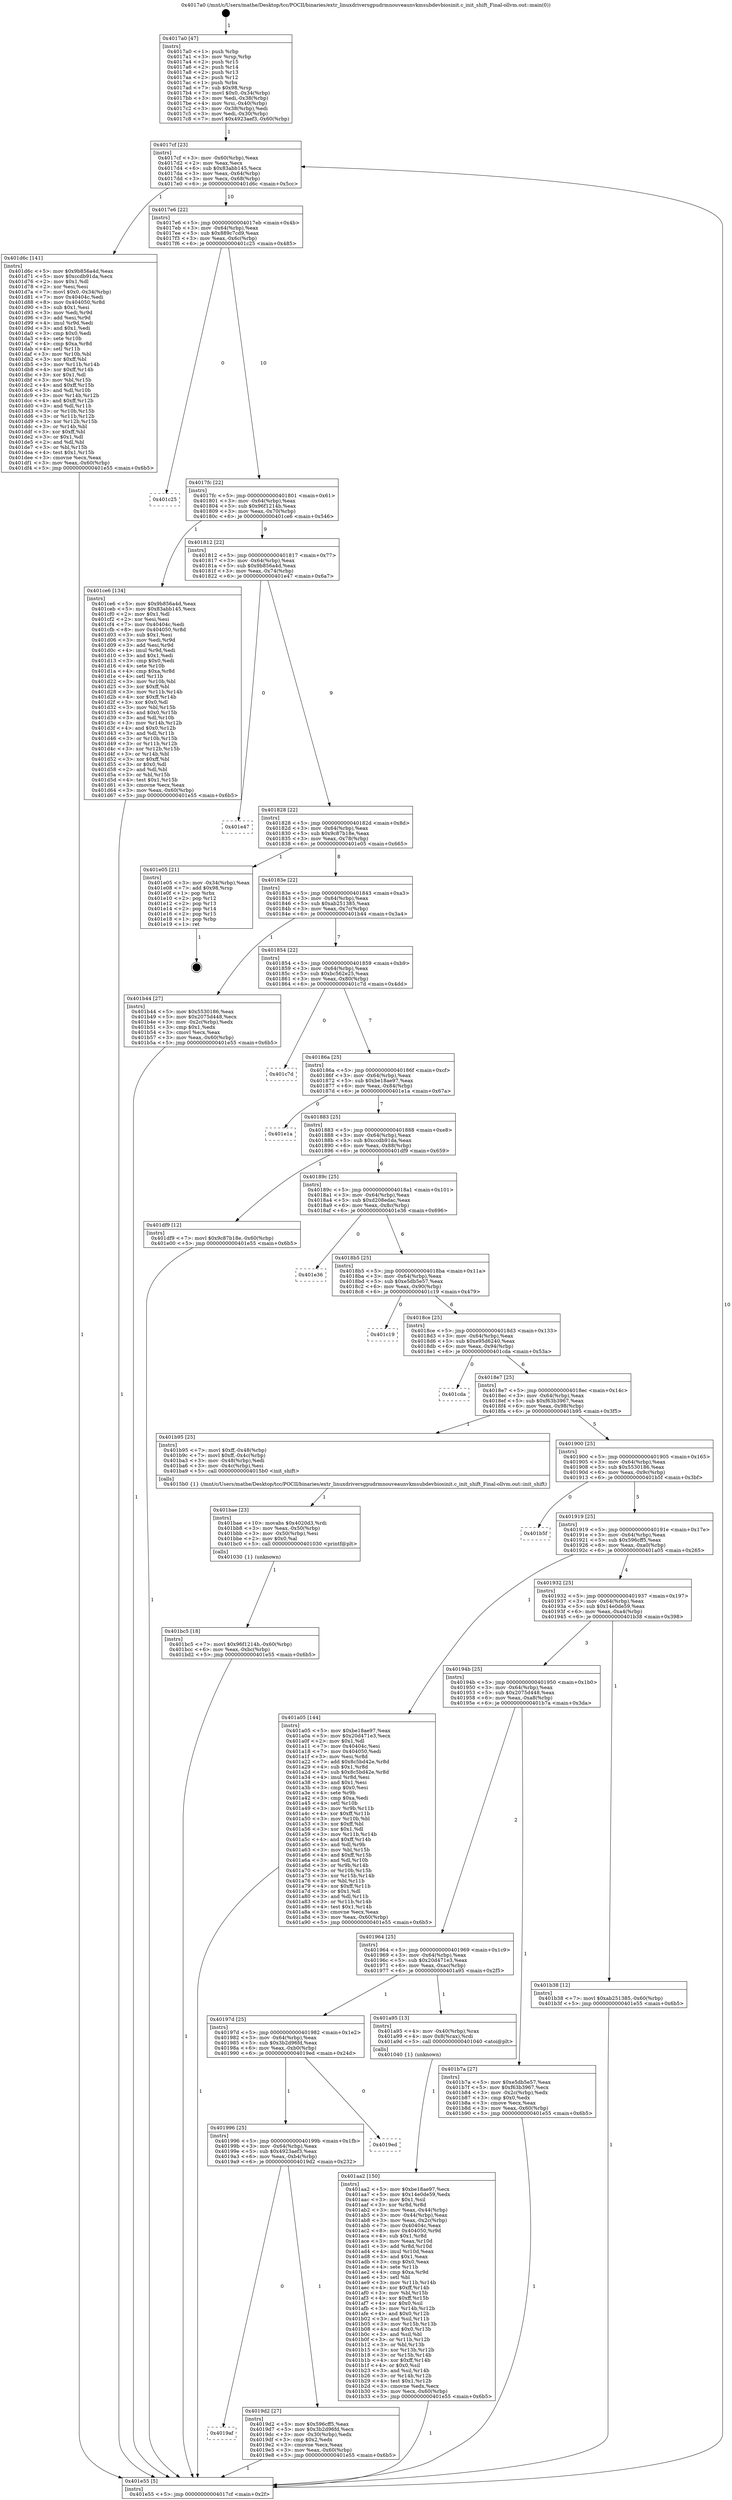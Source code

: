digraph "0x4017a0" {
  label = "0x4017a0 (/mnt/c/Users/mathe/Desktop/tcc/POCII/binaries/extr_linuxdriversgpudrmnouveaunvkmsubdevbiosinit.c_init_shift_Final-ollvm.out::main(0))"
  labelloc = "t"
  node[shape=record]

  Entry [label="",width=0.3,height=0.3,shape=circle,fillcolor=black,style=filled]
  "0x4017cf" [label="{
     0x4017cf [23]\l
     | [instrs]\l
     &nbsp;&nbsp;0x4017cf \<+3\>: mov -0x60(%rbp),%eax\l
     &nbsp;&nbsp;0x4017d2 \<+2\>: mov %eax,%ecx\l
     &nbsp;&nbsp;0x4017d4 \<+6\>: sub $0x83abb145,%ecx\l
     &nbsp;&nbsp;0x4017da \<+3\>: mov %eax,-0x64(%rbp)\l
     &nbsp;&nbsp;0x4017dd \<+3\>: mov %ecx,-0x68(%rbp)\l
     &nbsp;&nbsp;0x4017e0 \<+6\>: je 0000000000401d6c \<main+0x5cc\>\l
  }"]
  "0x401d6c" [label="{
     0x401d6c [141]\l
     | [instrs]\l
     &nbsp;&nbsp;0x401d6c \<+5\>: mov $0x9b856a4d,%eax\l
     &nbsp;&nbsp;0x401d71 \<+5\>: mov $0xccdb91da,%ecx\l
     &nbsp;&nbsp;0x401d76 \<+2\>: mov $0x1,%dl\l
     &nbsp;&nbsp;0x401d78 \<+2\>: xor %esi,%esi\l
     &nbsp;&nbsp;0x401d7a \<+7\>: movl $0x0,-0x34(%rbp)\l
     &nbsp;&nbsp;0x401d81 \<+7\>: mov 0x40404c,%edi\l
     &nbsp;&nbsp;0x401d88 \<+8\>: mov 0x404050,%r8d\l
     &nbsp;&nbsp;0x401d90 \<+3\>: sub $0x1,%esi\l
     &nbsp;&nbsp;0x401d93 \<+3\>: mov %edi,%r9d\l
     &nbsp;&nbsp;0x401d96 \<+3\>: add %esi,%r9d\l
     &nbsp;&nbsp;0x401d99 \<+4\>: imul %r9d,%edi\l
     &nbsp;&nbsp;0x401d9d \<+3\>: and $0x1,%edi\l
     &nbsp;&nbsp;0x401da0 \<+3\>: cmp $0x0,%edi\l
     &nbsp;&nbsp;0x401da3 \<+4\>: sete %r10b\l
     &nbsp;&nbsp;0x401da7 \<+4\>: cmp $0xa,%r8d\l
     &nbsp;&nbsp;0x401dab \<+4\>: setl %r11b\l
     &nbsp;&nbsp;0x401daf \<+3\>: mov %r10b,%bl\l
     &nbsp;&nbsp;0x401db2 \<+3\>: xor $0xff,%bl\l
     &nbsp;&nbsp;0x401db5 \<+3\>: mov %r11b,%r14b\l
     &nbsp;&nbsp;0x401db8 \<+4\>: xor $0xff,%r14b\l
     &nbsp;&nbsp;0x401dbc \<+3\>: xor $0x1,%dl\l
     &nbsp;&nbsp;0x401dbf \<+3\>: mov %bl,%r15b\l
     &nbsp;&nbsp;0x401dc2 \<+4\>: and $0xff,%r15b\l
     &nbsp;&nbsp;0x401dc6 \<+3\>: and %dl,%r10b\l
     &nbsp;&nbsp;0x401dc9 \<+3\>: mov %r14b,%r12b\l
     &nbsp;&nbsp;0x401dcc \<+4\>: and $0xff,%r12b\l
     &nbsp;&nbsp;0x401dd0 \<+3\>: and %dl,%r11b\l
     &nbsp;&nbsp;0x401dd3 \<+3\>: or %r10b,%r15b\l
     &nbsp;&nbsp;0x401dd6 \<+3\>: or %r11b,%r12b\l
     &nbsp;&nbsp;0x401dd9 \<+3\>: xor %r12b,%r15b\l
     &nbsp;&nbsp;0x401ddc \<+3\>: or %r14b,%bl\l
     &nbsp;&nbsp;0x401ddf \<+3\>: xor $0xff,%bl\l
     &nbsp;&nbsp;0x401de2 \<+3\>: or $0x1,%dl\l
     &nbsp;&nbsp;0x401de5 \<+2\>: and %dl,%bl\l
     &nbsp;&nbsp;0x401de7 \<+3\>: or %bl,%r15b\l
     &nbsp;&nbsp;0x401dea \<+4\>: test $0x1,%r15b\l
     &nbsp;&nbsp;0x401dee \<+3\>: cmovne %ecx,%eax\l
     &nbsp;&nbsp;0x401df1 \<+3\>: mov %eax,-0x60(%rbp)\l
     &nbsp;&nbsp;0x401df4 \<+5\>: jmp 0000000000401e55 \<main+0x6b5\>\l
  }"]
  "0x4017e6" [label="{
     0x4017e6 [22]\l
     | [instrs]\l
     &nbsp;&nbsp;0x4017e6 \<+5\>: jmp 00000000004017eb \<main+0x4b\>\l
     &nbsp;&nbsp;0x4017eb \<+3\>: mov -0x64(%rbp),%eax\l
     &nbsp;&nbsp;0x4017ee \<+5\>: sub $0x889c7cd9,%eax\l
     &nbsp;&nbsp;0x4017f3 \<+3\>: mov %eax,-0x6c(%rbp)\l
     &nbsp;&nbsp;0x4017f6 \<+6\>: je 0000000000401c25 \<main+0x485\>\l
  }"]
  Exit [label="",width=0.3,height=0.3,shape=circle,fillcolor=black,style=filled,peripheries=2]
  "0x401c25" [label="{
     0x401c25\l
  }", style=dashed]
  "0x4017fc" [label="{
     0x4017fc [22]\l
     | [instrs]\l
     &nbsp;&nbsp;0x4017fc \<+5\>: jmp 0000000000401801 \<main+0x61\>\l
     &nbsp;&nbsp;0x401801 \<+3\>: mov -0x64(%rbp),%eax\l
     &nbsp;&nbsp;0x401804 \<+5\>: sub $0x96f1214b,%eax\l
     &nbsp;&nbsp;0x401809 \<+3\>: mov %eax,-0x70(%rbp)\l
     &nbsp;&nbsp;0x40180c \<+6\>: je 0000000000401ce6 \<main+0x546\>\l
  }"]
  "0x401bc5" [label="{
     0x401bc5 [18]\l
     | [instrs]\l
     &nbsp;&nbsp;0x401bc5 \<+7\>: movl $0x96f1214b,-0x60(%rbp)\l
     &nbsp;&nbsp;0x401bcc \<+6\>: mov %eax,-0xbc(%rbp)\l
     &nbsp;&nbsp;0x401bd2 \<+5\>: jmp 0000000000401e55 \<main+0x6b5\>\l
  }"]
  "0x401ce6" [label="{
     0x401ce6 [134]\l
     | [instrs]\l
     &nbsp;&nbsp;0x401ce6 \<+5\>: mov $0x9b856a4d,%eax\l
     &nbsp;&nbsp;0x401ceb \<+5\>: mov $0x83abb145,%ecx\l
     &nbsp;&nbsp;0x401cf0 \<+2\>: mov $0x1,%dl\l
     &nbsp;&nbsp;0x401cf2 \<+2\>: xor %esi,%esi\l
     &nbsp;&nbsp;0x401cf4 \<+7\>: mov 0x40404c,%edi\l
     &nbsp;&nbsp;0x401cfb \<+8\>: mov 0x404050,%r8d\l
     &nbsp;&nbsp;0x401d03 \<+3\>: sub $0x1,%esi\l
     &nbsp;&nbsp;0x401d06 \<+3\>: mov %edi,%r9d\l
     &nbsp;&nbsp;0x401d09 \<+3\>: add %esi,%r9d\l
     &nbsp;&nbsp;0x401d0c \<+4\>: imul %r9d,%edi\l
     &nbsp;&nbsp;0x401d10 \<+3\>: and $0x1,%edi\l
     &nbsp;&nbsp;0x401d13 \<+3\>: cmp $0x0,%edi\l
     &nbsp;&nbsp;0x401d16 \<+4\>: sete %r10b\l
     &nbsp;&nbsp;0x401d1a \<+4\>: cmp $0xa,%r8d\l
     &nbsp;&nbsp;0x401d1e \<+4\>: setl %r11b\l
     &nbsp;&nbsp;0x401d22 \<+3\>: mov %r10b,%bl\l
     &nbsp;&nbsp;0x401d25 \<+3\>: xor $0xff,%bl\l
     &nbsp;&nbsp;0x401d28 \<+3\>: mov %r11b,%r14b\l
     &nbsp;&nbsp;0x401d2b \<+4\>: xor $0xff,%r14b\l
     &nbsp;&nbsp;0x401d2f \<+3\>: xor $0x0,%dl\l
     &nbsp;&nbsp;0x401d32 \<+3\>: mov %bl,%r15b\l
     &nbsp;&nbsp;0x401d35 \<+4\>: and $0x0,%r15b\l
     &nbsp;&nbsp;0x401d39 \<+3\>: and %dl,%r10b\l
     &nbsp;&nbsp;0x401d3c \<+3\>: mov %r14b,%r12b\l
     &nbsp;&nbsp;0x401d3f \<+4\>: and $0x0,%r12b\l
     &nbsp;&nbsp;0x401d43 \<+3\>: and %dl,%r11b\l
     &nbsp;&nbsp;0x401d46 \<+3\>: or %r10b,%r15b\l
     &nbsp;&nbsp;0x401d49 \<+3\>: or %r11b,%r12b\l
     &nbsp;&nbsp;0x401d4c \<+3\>: xor %r12b,%r15b\l
     &nbsp;&nbsp;0x401d4f \<+3\>: or %r14b,%bl\l
     &nbsp;&nbsp;0x401d52 \<+3\>: xor $0xff,%bl\l
     &nbsp;&nbsp;0x401d55 \<+3\>: or $0x0,%dl\l
     &nbsp;&nbsp;0x401d58 \<+2\>: and %dl,%bl\l
     &nbsp;&nbsp;0x401d5a \<+3\>: or %bl,%r15b\l
     &nbsp;&nbsp;0x401d5d \<+4\>: test $0x1,%r15b\l
     &nbsp;&nbsp;0x401d61 \<+3\>: cmovne %ecx,%eax\l
     &nbsp;&nbsp;0x401d64 \<+3\>: mov %eax,-0x60(%rbp)\l
     &nbsp;&nbsp;0x401d67 \<+5\>: jmp 0000000000401e55 \<main+0x6b5\>\l
  }"]
  "0x401812" [label="{
     0x401812 [22]\l
     | [instrs]\l
     &nbsp;&nbsp;0x401812 \<+5\>: jmp 0000000000401817 \<main+0x77\>\l
     &nbsp;&nbsp;0x401817 \<+3\>: mov -0x64(%rbp),%eax\l
     &nbsp;&nbsp;0x40181a \<+5\>: sub $0x9b856a4d,%eax\l
     &nbsp;&nbsp;0x40181f \<+3\>: mov %eax,-0x74(%rbp)\l
     &nbsp;&nbsp;0x401822 \<+6\>: je 0000000000401e47 \<main+0x6a7\>\l
  }"]
  "0x401bae" [label="{
     0x401bae [23]\l
     | [instrs]\l
     &nbsp;&nbsp;0x401bae \<+10\>: movabs $0x4020d3,%rdi\l
     &nbsp;&nbsp;0x401bb8 \<+3\>: mov %eax,-0x50(%rbp)\l
     &nbsp;&nbsp;0x401bbb \<+3\>: mov -0x50(%rbp),%esi\l
     &nbsp;&nbsp;0x401bbe \<+2\>: mov $0x0,%al\l
     &nbsp;&nbsp;0x401bc0 \<+5\>: call 0000000000401030 \<printf@plt\>\l
     | [calls]\l
     &nbsp;&nbsp;0x401030 \{1\} (unknown)\l
  }"]
  "0x401e47" [label="{
     0x401e47\l
  }", style=dashed]
  "0x401828" [label="{
     0x401828 [22]\l
     | [instrs]\l
     &nbsp;&nbsp;0x401828 \<+5\>: jmp 000000000040182d \<main+0x8d\>\l
     &nbsp;&nbsp;0x40182d \<+3\>: mov -0x64(%rbp),%eax\l
     &nbsp;&nbsp;0x401830 \<+5\>: sub $0x9c87b18e,%eax\l
     &nbsp;&nbsp;0x401835 \<+3\>: mov %eax,-0x78(%rbp)\l
     &nbsp;&nbsp;0x401838 \<+6\>: je 0000000000401e05 \<main+0x665\>\l
  }"]
  "0x401aa2" [label="{
     0x401aa2 [150]\l
     | [instrs]\l
     &nbsp;&nbsp;0x401aa2 \<+5\>: mov $0xbe18ae97,%ecx\l
     &nbsp;&nbsp;0x401aa7 \<+5\>: mov $0x14e0de59,%edx\l
     &nbsp;&nbsp;0x401aac \<+3\>: mov $0x1,%sil\l
     &nbsp;&nbsp;0x401aaf \<+3\>: xor %r8d,%r8d\l
     &nbsp;&nbsp;0x401ab2 \<+3\>: mov %eax,-0x44(%rbp)\l
     &nbsp;&nbsp;0x401ab5 \<+3\>: mov -0x44(%rbp),%eax\l
     &nbsp;&nbsp;0x401ab8 \<+3\>: mov %eax,-0x2c(%rbp)\l
     &nbsp;&nbsp;0x401abb \<+7\>: mov 0x40404c,%eax\l
     &nbsp;&nbsp;0x401ac2 \<+8\>: mov 0x404050,%r9d\l
     &nbsp;&nbsp;0x401aca \<+4\>: sub $0x1,%r8d\l
     &nbsp;&nbsp;0x401ace \<+3\>: mov %eax,%r10d\l
     &nbsp;&nbsp;0x401ad1 \<+3\>: add %r8d,%r10d\l
     &nbsp;&nbsp;0x401ad4 \<+4\>: imul %r10d,%eax\l
     &nbsp;&nbsp;0x401ad8 \<+3\>: and $0x1,%eax\l
     &nbsp;&nbsp;0x401adb \<+3\>: cmp $0x0,%eax\l
     &nbsp;&nbsp;0x401ade \<+4\>: sete %r11b\l
     &nbsp;&nbsp;0x401ae2 \<+4\>: cmp $0xa,%r9d\l
     &nbsp;&nbsp;0x401ae6 \<+3\>: setl %bl\l
     &nbsp;&nbsp;0x401ae9 \<+3\>: mov %r11b,%r14b\l
     &nbsp;&nbsp;0x401aec \<+4\>: xor $0xff,%r14b\l
     &nbsp;&nbsp;0x401af0 \<+3\>: mov %bl,%r15b\l
     &nbsp;&nbsp;0x401af3 \<+4\>: xor $0xff,%r15b\l
     &nbsp;&nbsp;0x401af7 \<+4\>: xor $0x0,%sil\l
     &nbsp;&nbsp;0x401afb \<+3\>: mov %r14b,%r12b\l
     &nbsp;&nbsp;0x401afe \<+4\>: and $0x0,%r12b\l
     &nbsp;&nbsp;0x401b02 \<+3\>: and %sil,%r11b\l
     &nbsp;&nbsp;0x401b05 \<+3\>: mov %r15b,%r13b\l
     &nbsp;&nbsp;0x401b08 \<+4\>: and $0x0,%r13b\l
     &nbsp;&nbsp;0x401b0c \<+3\>: and %sil,%bl\l
     &nbsp;&nbsp;0x401b0f \<+3\>: or %r11b,%r12b\l
     &nbsp;&nbsp;0x401b12 \<+3\>: or %bl,%r13b\l
     &nbsp;&nbsp;0x401b15 \<+3\>: xor %r13b,%r12b\l
     &nbsp;&nbsp;0x401b18 \<+3\>: or %r15b,%r14b\l
     &nbsp;&nbsp;0x401b1b \<+4\>: xor $0xff,%r14b\l
     &nbsp;&nbsp;0x401b1f \<+4\>: or $0x0,%sil\l
     &nbsp;&nbsp;0x401b23 \<+3\>: and %sil,%r14b\l
     &nbsp;&nbsp;0x401b26 \<+3\>: or %r14b,%r12b\l
     &nbsp;&nbsp;0x401b29 \<+4\>: test $0x1,%r12b\l
     &nbsp;&nbsp;0x401b2d \<+3\>: cmovne %edx,%ecx\l
     &nbsp;&nbsp;0x401b30 \<+3\>: mov %ecx,-0x60(%rbp)\l
     &nbsp;&nbsp;0x401b33 \<+5\>: jmp 0000000000401e55 \<main+0x6b5\>\l
  }"]
  "0x401e05" [label="{
     0x401e05 [21]\l
     | [instrs]\l
     &nbsp;&nbsp;0x401e05 \<+3\>: mov -0x34(%rbp),%eax\l
     &nbsp;&nbsp;0x401e08 \<+7\>: add $0x98,%rsp\l
     &nbsp;&nbsp;0x401e0f \<+1\>: pop %rbx\l
     &nbsp;&nbsp;0x401e10 \<+2\>: pop %r12\l
     &nbsp;&nbsp;0x401e12 \<+2\>: pop %r13\l
     &nbsp;&nbsp;0x401e14 \<+2\>: pop %r14\l
     &nbsp;&nbsp;0x401e16 \<+2\>: pop %r15\l
     &nbsp;&nbsp;0x401e18 \<+1\>: pop %rbp\l
     &nbsp;&nbsp;0x401e19 \<+1\>: ret\l
  }"]
  "0x40183e" [label="{
     0x40183e [22]\l
     | [instrs]\l
     &nbsp;&nbsp;0x40183e \<+5\>: jmp 0000000000401843 \<main+0xa3\>\l
     &nbsp;&nbsp;0x401843 \<+3\>: mov -0x64(%rbp),%eax\l
     &nbsp;&nbsp;0x401846 \<+5\>: sub $0xab251385,%eax\l
     &nbsp;&nbsp;0x40184b \<+3\>: mov %eax,-0x7c(%rbp)\l
     &nbsp;&nbsp;0x40184e \<+6\>: je 0000000000401b44 \<main+0x3a4\>\l
  }"]
  "0x4017a0" [label="{
     0x4017a0 [47]\l
     | [instrs]\l
     &nbsp;&nbsp;0x4017a0 \<+1\>: push %rbp\l
     &nbsp;&nbsp;0x4017a1 \<+3\>: mov %rsp,%rbp\l
     &nbsp;&nbsp;0x4017a4 \<+2\>: push %r15\l
     &nbsp;&nbsp;0x4017a6 \<+2\>: push %r14\l
     &nbsp;&nbsp;0x4017a8 \<+2\>: push %r13\l
     &nbsp;&nbsp;0x4017aa \<+2\>: push %r12\l
     &nbsp;&nbsp;0x4017ac \<+1\>: push %rbx\l
     &nbsp;&nbsp;0x4017ad \<+7\>: sub $0x98,%rsp\l
     &nbsp;&nbsp;0x4017b4 \<+7\>: movl $0x0,-0x34(%rbp)\l
     &nbsp;&nbsp;0x4017bb \<+3\>: mov %edi,-0x38(%rbp)\l
     &nbsp;&nbsp;0x4017be \<+4\>: mov %rsi,-0x40(%rbp)\l
     &nbsp;&nbsp;0x4017c2 \<+3\>: mov -0x38(%rbp),%edi\l
     &nbsp;&nbsp;0x4017c5 \<+3\>: mov %edi,-0x30(%rbp)\l
     &nbsp;&nbsp;0x4017c8 \<+7\>: movl $0x4923aef3,-0x60(%rbp)\l
  }"]
  "0x401b44" [label="{
     0x401b44 [27]\l
     | [instrs]\l
     &nbsp;&nbsp;0x401b44 \<+5\>: mov $0x5530186,%eax\l
     &nbsp;&nbsp;0x401b49 \<+5\>: mov $0x2075d448,%ecx\l
     &nbsp;&nbsp;0x401b4e \<+3\>: mov -0x2c(%rbp),%edx\l
     &nbsp;&nbsp;0x401b51 \<+3\>: cmp $0x1,%edx\l
     &nbsp;&nbsp;0x401b54 \<+3\>: cmovl %ecx,%eax\l
     &nbsp;&nbsp;0x401b57 \<+3\>: mov %eax,-0x60(%rbp)\l
     &nbsp;&nbsp;0x401b5a \<+5\>: jmp 0000000000401e55 \<main+0x6b5\>\l
  }"]
  "0x401854" [label="{
     0x401854 [22]\l
     | [instrs]\l
     &nbsp;&nbsp;0x401854 \<+5\>: jmp 0000000000401859 \<main+0xb9\>\l
     &nbsp;&nbsp;0x401859 \<+3\>: mov -0x64(%rbp),%eax\l
     &nbsp;&nbsp;0x40185c \<+5\>: sub $0xbc562e25,%eax\l
     &nbsp;&nbsp;0x401861 \<+3\>: mov %eax,-0x80(%rbp)\l
     &nbsp;&nbsp;0x401864 \<+6\>: je 0000000000401c7d \<main+0x4dd\>\l
  }"]
  "0x401e55" [label="{
     0x401e55 [5]\l
     | [instrs]\l
     &nbsp;&nbsp;0x401e55 \<+5\>: jmp 00000000004017cf \<main+0x2f\>\l
  }"]
  "0x401c7d" [label="{
     0x401c7d\l
  }", style=dashed]
  "0x40186a" [label="{
     0x40186a [25]\l
     | [instrs]\l
     &nbsp;&nbsp;0x40186a \<+5\>: jmp 000000000040186f \<main+0xcf\>\l
     &nbsp;&nbsp;0x40186f \<+3\>: mov -0x64(%rbp),%eax\l
     &nbsp;&nbsp;0x401872 \<+5\>: sub $0xbe18ae97,%eax\l
     &nbsp;&nbsp;0x401877 \<+6\>: mov %eax,-0x84(%rbp)\l
     &nbsp;&nbsp;0x40187d \<+6\>: je 0000000000401e1a \<main+0x67a\>\l
  }"]
  "0x4019af" [label="{
     0x4019af\l
  }", style=dashed]
  "0x401e1a" [label="{
     0x401e1a\l
  }", style=dashed]
  "0x401883" [label="{
     0x401883 [25]\l
     | [instrs]\l
     &nbsp;&nbsp;0x401883 \<+5\>: jmp 0000000000401888 \<main+0xe8\>\l
     &nbsp;&nbsp;0x401888 \<+3\>: mov -0x64(%rbp),%eax\l
     &nbsp;&nbsp;0x40188b \<+5\>: sub $0xccdb91da,%eax\l
     &nbsp;&nbsp;0x401890 \<+6\>: mov %eax,-0x88(%rbp)\l
     &nbsp;&nbsp;0x401896 \<+6\>: je 0000000000401df9 \<main+0x659\>\l
  }"]
  "0x4019d2" [label="{
     0x4019d2 [27]\l
     | [instrs]\l
     &nbsp;&nbsp;0x4019d2 \<+5\>: mov $0x596cff5,%eax\l
     &nbsp;&nbsp;0x4019d7 \<+5\>: mov $0x3b2d96fd,%ecx\l
     &nbsp;&nbsp;0x4019dc \<+3\>: mov -0x30(%rbp),%edx\l
     &nbsp;&nbsp;0x4019df \<+3\>: cmp $0x2,%edx\l
     &nbsp;&nbsp;0x4019e2 \<+3\>: cmovne %ecx,%eax\l
     &nbsp;&nbsp;0x4019e5 \<+3\>: mov %eax,-0x60(%rbp)\l
     &nbsp;&nbsp;0x4019e8 \<+5\>: jmp 0000000000401e55 \<main+0x6b5\>\l
  }"]
  "0x401df9" [label="{
     0x401df9 [12]\l
     | [instrs]\l
     &nbsp;&nbsp;0x401df9 \<+7\>: movl $0x9c87b18e,-0x60(%rbp)\l
     &nbsp;&nbsp;0x401e00 \<+5\>: jmp 0000000000401e55 \<main+0x6b5\>\l
  }"]
  "0x40189c" [label="{
     0x40189c [25]\l
     | [instrs]\l
     &nbsp;&nbsp;0x40189c \<+5\>: jmp 00000000004018a1 \<main+0x101\>\l
     &nbsp;&nbsp;0x4018a1 \<+3\>: mov -0x64(%rbp),%eax\l
     &nbsp;&nbsp;0x4018a4 \<+5\>: sub $0xd208edac,%eax\l
     &nbsp;&nbsp;0x4018a9 \<+6\>: mov %eax,-0x8c(%rbp)\l
     &nbsp;&nbsp;0x4018af \<+6\>: je 0000000000401e36 \<main+0x696\>\l
  }"]
  "0x401996" [label="{
     0x401996 [25]\l
     | [instrs]\l
     &nbsp;&nbsp;0x401996 \<+5\>: jmp 000000000040199b \<main+0x1fb\>\l
     &nbsp;&nbsp;0x40199b \<+3\>: mov -0x64(%rbp),%eax\l
     &nbsp;&nbsp;0x40199e \<+5\>: sub $0x4923aef3,%eax\l
     &nbsp;&nbsp;0x4019a3 \<+6\>: mov %eax,-0xb4(%rbp)\l
     &nbsp;&nbsp;0x4019a9 \<+6\>: je 00000000004019d2 \<main+0x232\>\l
  }"]
  "0x401e36" [label="{
     0x401e36\l
  }", style=dashed]
  "0x4018b5" [label="{
     0x4018b5 [25]\l
     | [instrs]\l
     &nbsp;&nbsp;0x4018b5 \<+5\>: jmp 00000000004018ba \<main+0x11a\>\l
     &nbsp;&nbsp;0x4018ba \<+3\>: mov -0x64(%rbp),%eax\l
     &nbsp;&nbsp;0x4018bd \<+5\>: sub $0xe5db5e57,%eax\l
     &nbsp;&nbsp;0x4018c2 \<+6\>: mov %eax,-0x90(%rbp)\l
     &nbsp;&nbsp;0x4018c8 \<+6\>: je 0000000000401c19 \<main+0x479\>\l
  }"]
  "0x4019ed" [label="{
     0x4019ed\l
  }", style=dashed]
  "0x401c19" [label="{
     0x401c19\l
  }", style=dashed]
  "0x4018ce" [label="{
     0x4018ce [25]\l
     | [instrs]\l
     &nbsp;&nbsp;0x4018ce \<+5\>: jmp 00000000004018d3 \<main+0x133\>\l
     &nbsp;&nbsp;0x4018d3 \<+3\>: mov -0x64(%rbp),%eax\l
     &nbsp;&nbsp;0x4018d6 \<+5\>: sub $0xe95d6240,%eax\l
     &nbsp;&nbsp;0x4018db \<+6\>: mov %eax,-0x94(%rbp)\l
     &nbsp;&nbsp;0x4018e1 \<+6\>: je 0000000000401cda \<main+0x53a\>\l
  }"]
  "0x40197d" [label="{
     0x40197d [25]\l
     | [instrs]\l
     &nbsp;&nbsp;0x40197d \<+5\>: jmp 0000000000401982 \<main+0x1e2\>\l
     &nbsp;&nbsp;0x401982 \<+3\>: mov -0x64(%rbp),%eax\l
     &nbsp;&nbsp;0x401985 \<+5\>: sub $0x3b2d96fd,%eax\l
     &nbsp;&nbsp;0x40198a \<+6\>: mov %eax,-0xb0(%rbp)\l
     &nbsp;&nbsp;0x401990 \<+6\>: je 00000000004019ed \<main+0x24d\>\l
  }"]
  "0x401cda" [label="{
     0x401cda\l
  }", style=dashed]
  "0x4018e7" [label="{
     0x4018e7 [25]\l
     | [instrs]\l
     &nbsp;&nbsp;0x4018e7 \<+5\>: jmp 00000000004018ec \<main+0x14c\>\l
     &nbsp;&nbsp;0x4018ec \<+3\>: mov -0x64(%rbp),%eax\l
     &nbsp;&nbsp;0x4018ef \<+5\>: sub $0xf63b3967,%eax\l
     &nbsp;&nbsp;0x4018f4 \<+6\>: mov %eax,-0x98(%rbp)\l
     &nbsp;&nbsp;0x4018fa \<+6\>: je 0000000000401b95 \<main+0x3f5\>\l
  }"]
  "0x401a95" [label="{
     0x401a95 [13]\l
     | [instrs]\l
     &nbsp;&nbsp;0x401a95 \<+4\>: mov -0x40(%rbp),%rax\l
     &nbsp;&nbsp;0x401a99 \<+4\>: mov 0x8(%rax),%rdi\l
     &nbsp;&nbsp;0x401a9d \<+5\>: call 0000000000401040 \<atoi@plt\>\l
     | [calls]\l
     &nbsp;&nbsp;0x401040 \{1\} (unknown)\l
  }"]
  "0x401b95" [label="{
     0x401b95 [25]\l
     | [instrs]\l
     &nbsp;&nbsp;0x401b95 \<+7\>: movl $0xff,-0x48(%rbp)\l
     &nbsp;&nbsp;0x401b9c \<+7\>: movl $0xff,-0x4c(%rbp)\l
     &nbsp;&nbsp;0x401ba3 \<+3\>: mov -0x48(%rbp),%edi\l
     &nbsp;&nbsp;0x401ba6 \<+3\>: mov -0x4c(%rbp),%esi\l
     &nbsp;&nbsp;0x401ba9 \<+5\>: call 00000000004015b0 \<init_shift\>\l
     | [calls]\l
     &nbsp;&nbsp;0x4015b0 \{1\} (/mnt/c/Users/mathe/Desktop/tcc/POCII/binaries/extr_linuxdriversgpudrmnouveaunvkmsubdevbiosinit.c_init_shift_Final-ollvm.out::init_shift)\l
  }"]
  "0x401900" [label="{
     0x401900 [25]\l
     | [instrs]\l
     &nbsp;&nbsp;0x401900 \<+5\>: jmp 0000000000401905 \<main+0x165\>\l
     &nbsp;&nbsp;0x401905 \<+3\>: mov -0x64(%rbp),%eax\l
     &nbsp;&nbsp;0x401908 \<+5\>: sub $0x5530186,%eax\l
     &nbsp;&nbsp;0x40190d \<+6\>: mov %eax,-0x9c(%rbp)\l
     &nbsp;&nbsp;0x401913 \<+6\>: je 0000000000401b5f \<main+0x3bf\>\l
  }"]
  "0x401964" [label="{
     0x401964 [25]\l
     | [instrs]\l
     &nbsp;&nbsp;0x401964 \<+5\>: jmp 0000000000401969 \<main+0x1c9\>\l
     &nbsp;&nbsp;0x401969 \<+3\>: mov -0x64(%rbp),%eax\l
     &nbsp;&nbsp;0x40196c \<+5\>: sub $0x20d471e3,%eax\l
     &nbsp;&nbsp;0x401971 \<+6\>: mov %eax,-0xac(%rbp)\l
     &nbsp;&nbsp;0x401977 \<+6\>: je 0000000000401a95 \<main+0x2f5\>\l
  }"]
  "0x401b5f" [label="{
     0x401b5f\l
  }", style=dashed]
  "0x401919" [label="{
     0x401919 [25]\l
     | [instrs]\l
     &nbsp;&nbsp;0x401919 \<+5\>: jmp 000000000040191e \<main+0x17e\>\l
     &nbsp;&nbsp;0x40191e \<+3\>: mov -0x64(%rbp),%eax\l
     &nbsp;&nbsp;0x401921 \<+5\>: sub $0x596cff5,%eax\l
     &nbsp;&nbsp;0x401926 \<+6\>: mov %eax,-0xa0(%rbp)\l
     &nbsp;&nbsp;0x40192c \<+6\>: je 0000000000401a05 \<main+0x265\>\l
  }"]
  "0x401b7a" [label="{
     0x401b7a [27]\l
     | [instrs]\l
     &nbsp;&nbsp;0x401b7a \<+5\>: mov $0xe5db5e57,%eax\l
     &nbsp;&nbsp;0x401b7f \<+5\>: mov $0xf63b3967,%ecx\l
     &nbsp;&nbsp;0x401b84 \<+3\>: mov -0x2c(%rbp),%edx\l
     &nbsp;&nbsp;0x401b87 \<+3\>: cmp $0x0,%edx\l
     &nbsp;&nbsp;0x401b8a \<+3\>: cmove %ecx,%eax\l
     &nbsp;&nbsp;0x401b8d \<+3\>: mov %eax,-0x60(%rbp)\l
     &nbsp;&nbsp;0x401b90 \<+5\>: jmp 0000000000401e55 \<main+0x6b5\>\l
  }"]
  "0x401a05" [label="{
     0x401a05 [144]\l
     | [instrs]\l
     &nbsp;&nbsp;0x401a05 \<+5\>: mov $0xbe18ae97,%eax\l
     &nbsp;&nbsp;0x401a0a \<+5\>: mov $0x20d471e3,%ecx\l
     &nbsp;&nbsp;0x401a0f \<+2\>: mov $0x1,%dl\l
     &nbsp;&nbsp;0x401a11 \<+7\>: mov 0x40404c,%esi\l
     &nbsp;&nbsp;0x401a18 \<+7\>: mov 0x404050,%edi\l
     &nbsp;&nbsp;0x401a1f \<+3\>: mov %esi,%r8d\l
     &nbsp;&nbsp;0x401a22 \<+7\>: add $0x8c5bd42e,%r8d\l
     &nbsp;&nbsp;0x401a29 \<+4\>: sub $0x1,%r8d\l
     &nbsp;&nbsp;0x401a2d \<+7\>: sub $0x8c5bd42e,%r8d\l
     &nbsp;&nbsp;0x401a34 \<+4\>: imul %r8d,%esi\l
     &nbsp;&nbsp;0x401a38 \<+3\>: and $0x1,%esi\l
     &nbsp;&nbsp;0x401a3b \<+3\>: cmp $0x0,%esi\l
     &nbsp;&nbsp;0x401a3e \<+4\>: sete %r9b\l
     &nbsp;&nbsp;0x401a42 \<+3\>: cmp $0xa,%edi\l
     &nbsp;&nbsp;0x401a45 \<+4\>: setl %r10b\l
     &nbsp;&nbsp;0x401a49 \<+3\>: mov %r9b,%r11b\l
     &nbsp;&nbsp;0x401a4c \<+4\>: xor $0xff,%r11b\l
     &nbsp;&nbsp;0x401a50 \<+3\>: mov %r10b,%bl\l
     &nbsp;&nbsp;0x401a53 \<+3\>: xor $0xff,%bl\l
     &nbsp;&nbsp;0x401a56 \<+3\>: xor $0x1,%dl\l
     &nbsp;&nbsp;0x401a59 \<+3\>: mov %r11b,%r14b\l
     &nbsp;&nbsp;0x401a5c \<+4\>: and $0xff,%r14b\l
     &nbsp;&nbsp;0x401a60 \<+3\>: and %dl,%r9b\l
     &nbsp;&nbsp;0x401a63 \<+3\>: mov %bl,%r15b\l
     &nbsp;&nbsp;0x401a66 \<+4\>: and $0xff,%r15b\l
     &nbsp;&nbsp;0x401a6a \<+3\>: and %dl,%r10b\l
     &nbsp;&nbsp;0x401a6d \<+3\>: or %r9b,%r14b\l
     &nbsp;&nbsp;0x401a70 \<+3\>: or %r10b,%r15b\l
     &nbsp;&nbsp;0x401a73 \<+3\>: xor %r15b,%r14b\l
     &nbsp;&nbsp;0x401a76 \<+3\>: or %bl,%r11b\l
     &nbsp;&nbsp;0x401a79 \<+4\>: xor $0xff,%r11b\l
     &nbsp;&nbsp;0x401a7d \<+3\>: or $0x1,%dl\l
     &nbsp;&nbsp;0x401a80 \<+3\>: and %dl,%r11b\l
     &nbsp;&nbsp;0x401a83 \<+3\>: or %r11b,%r14b\l
     &nbsp;&nbsp;0x401a86 \<+4\>: test $0x1,%r14b\l
     &nbsp;&nbsp;0x401a8a \<+3\>: cmovne %ecx,%eax\l
     &nbsp;&nbsp;0x401a8d \<+3\>: mov %eax,-0x60(%rbp)\l
     &nbsp;&nbsp;0x401a90 \<+5\>: jmp 0000000000401e55 \<main+0x6b5\>\l
  }"]
  "0x401932" [label="{
     0x401932 [25]\l
     | [instrs]\l
     &nbsp;&nbsp;0x401932 \<+5\>: jmp 0000000000401937 \<main+0x197\>\l
     &nbsp;&nbsp;0x401937 \<+3\>: mov -0x64(%rbp),%eax\l
     &nbsp;&nbsp;0x40193a \<+5\>: sub $0x14e0de59,%eax\l
     &nbsp;&nbsp;0x40193f \<+6\>: mov %eax,-0xa4(%rbp)\l
     &nbsp;&nbsp;0x401945 \<+6\>: je 0000000000401b38 \<main+0x398\>\l
  }"]
  "0x40194b" [label="{
     0x40194b [25]\l
     | [instrs]\l
     &nbsp;&nbsp;0x40194b \<+5\>: jmp 0000000000401950 \<main+0x1b0\>\l
     &nbsp;&nbsp;0x401950 \<+3\>: mov -0x64(%rbp),%eax\l
     &nbsp;&nbsp;0x401953 \<+5\>: sub $0x2075d448,%eax\l
     &nbsp;&nbsp;0x401958 \<+6\>: mov %eax,-0xa8(%rbp)\l
     &nbsp;&nbsp;0x40195e \<+6\>: je 0000000000401b7a \<main+0x3da\>\l
  }"]
  "0x401b38" [label="{
     0x401b38 [12]\l
     | [instrs]\l
     &nbsp;&nbsp;0x401b38 \<+7\>: movl $0xab251385,-0x60(%rbp)\l
     &nbsp;&nbsp;0x401b3f \<+5\>: jmp 0000000000401e55 \<main+0x6b5\>\l
  }"]
  Entry -> "0x4017a0" [label=" 1"]
  "0x4017cf" -> "0x401d6c" [label=" 1"]
  "0x4017cf" -> "0x4017e6" [label=" 10"]
  "0x401e05" -> Exit [label=" 1"]
  "0x4017e6" -> "0x401c25" [label=" 0"]
  "0x4017e6" -> "0x4017fc" [label=" 10"]
  "0x401df9" -> "0x401e55" [label=" 1"]
  "0x4017fc" -> "0x401ce6" [label=" 1"]
  "0x4017fc" -> "0x401812" [label=" 9"]
  "0x401d6c" -> "0x401e55" [label=" 1"]
  "0x401812" -> "0x401e47" [label=" 0"]
  "0x401812" -> "0x401828" [label=" 9"]
  "0x401ce6" -> "0x401e55" [label=" 1"]
  "0x401828" -> "0x401e05" [label=" 1"]
  "0x401828" -> "0x40183e" [label=" 8"]
  "0x401bc5" -> "0x401e55" [label=" 1"]
  "0x40183e" -> "0x401b44" [label=" 1"]
  "0x40183e" -> "0x401854" [label=" 7"]
  "0x401bae" -> "0x401bc5" [label=" 1"]
  "0x401854" -> "0x401c7d" [label=" 0"]
  "0x401854" -> "0x40186a" [label=" 7"]
  "0x401b95" -> "0x401bae" [label=" 1"]
  "0x40186a" -> "0x401e1a" [label=" 0"]
  "0x40186a" -> "0x401883" [label=" 7"]
  "0x401b7a" -> "0x401e55" [label=" 1"]
  "0x401883" -> "0x401df9" [label=" 1"]
  "0x401883" -> "0x40189c" [label=" 6"]
  "0x401b44" -> "0x401e55" [label=" 1"]
  "0x40189c" -> "0x401e36" [label=" 0"]
  "0x40189c" -> "0x4018b5" [label=" 6"]
  "0x401aa2" -> "0x401e55" [label=" 1"]
  "0x4018b5" -> "0x401c19" [label=" 0"]
  "0x4018b5" -> "0x4018ce" [label=" 6"]
  "0x401a95" -> "0x401aa2" [label=" 1"]
  "0x4018ce" -> "0x401cda" [label=" 0"]
  "0x4018ce" -> "0x4018e7" [label=" 6"]
  "0x401e55" -> "0x4017cf" [label=" 10"]
  "0x4018e7" -> "0x401b95" [label=" 1"]
  "0x4018e7" -> "0x401900" [label=" 5"]
  "0x4017a0" -> "0x4017cf" [label=" 1"]
  "0x401900" -> "0x401b5f" [label=" 0"]
  "0x401900" -> "0x401919" [label=" 5"]
  "0x401996" -> "0x4019af" [label=" 0"]
  "0x401919" -> "0x401a05" [label=" 1"]
  "0x401919" -> "0x401932" [label=" 4"]
  "0x401996" -> "0x4019d2" [label=" 1"]
  "0x401932" -> "0x401b38" [label=" 1"]
  "0x401932" -> "0x40194b" [label=" 3"]
  "0x401b38" -> "0x401e55" [label=" 1"]
  "0x40194b" -> "0x401b7a" [label=" 1"]
  "0x40194b" -> "0x401964" [label=" 2"]
  "0x4019d2" -> "0x401e55" [label=" 1"]
  "0x401964" -> "0x401a95" [label=" 1"]
  "0x401964" -> "0x40197d" [label=" 1"]
  "0x401a05" -> "0x401e55" [label=" 1"]
  "0x40197d" -> "0x4019ed" [label=" 0"]
  "0x40197d" -> "0x401996" [label=" 1"]
}
